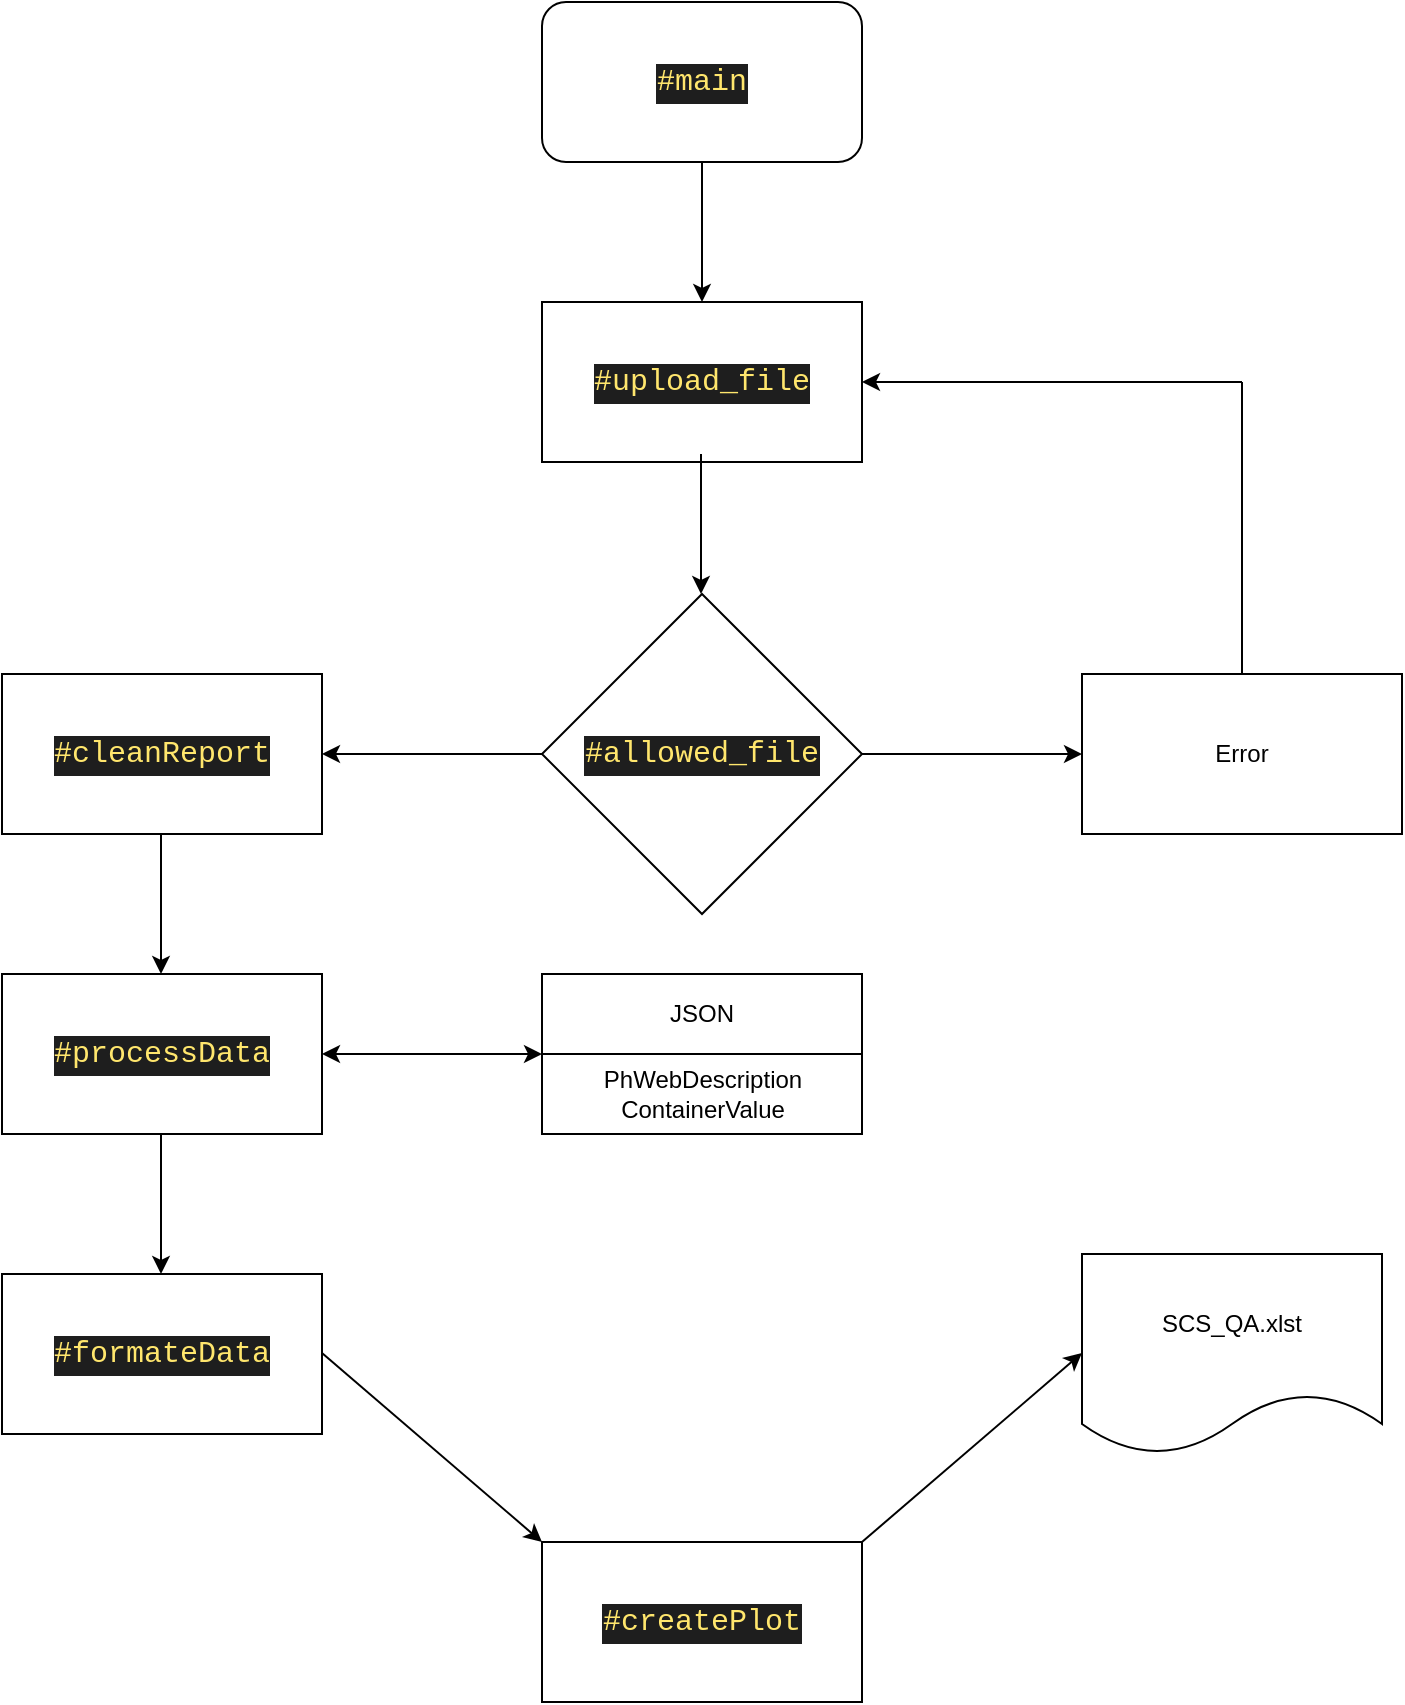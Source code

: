 <mxfile>
    <diagram id="tub1gyYBaW6fBHoP5Xp-" name="Page-1">
        <mxGraphModel dx="890" dy="792" grid="1" gridSize="10" guides="1" tooltips="1" connect="1" arrows="1" fold="1" page="1" pageScale="1" pageWidth="850" pageHeight="1100" math="0" shadow="0">
            <root>
                <mxCell id="0"/>
                <mxCell id="1" parent="0"/>
                <mxCell id="9" value="&lt;div style=&quot;color: rgb(187, 187, 187); background-color: rgb(30, 30, 30); font-family: Consolas, &amp;quot;Courier New&amp;quot;, monospace; font-size: 15px; line-height: 20px;&quot;&gt;&lt;span style=&quot;color: #ffe66d;&quot;&gt;#&lt;/span&gt;&lt;span style=&quot;color: rgb(255, 230, 109);&quot;&gt;main&lt;/span&gt;&lt;/div&gt;" style="rounded=1;whiteSpace=wrap;html=1;strokeColor=default;fontFamily=Helvetica;fontSize=12;fontColor=default;fillColor=default;" parent="1" vertex="1">
                    <mxGeometry x="370" y="100" width="160" height="80" as="geometry"/>
                </mxCell>
                <mxCell id="10" value="" style="endArrow=classic;html=1;fontFamily=Helvetica;fontSize=12;fontColor=default;exitX=0.5;exitY=1;exitDx=0;exitDy=0;entryX=0.5;entryY=0;entryDx=0;entryDy=0;" parent="1" source="9" target="21" edge="1">
                    <mxGeometry width="50" height="50" relative="1" as="geometry">
                        <mxPoint x="400" y="330" as="sourcePoint"/>
                        <mxPoint x="450" y="220" as="targetPoint"/>
                    </mxGeometry>
                </mxCell>
                <mxCell id="21" value="&lt;div style=&quot;color: rgb(187, 187, 187); background-color: rgb(30, 30, 30); font-family: Consolas, &amp;quot;Courier New&amp;quot;, monospace; font-size: 15px; line-height: 20px;&quot;&gt;&lt;span style=&quot;color: #ffe66d;&quot;&gt;#upload_file&lt;/span&gt;&lt;/div&gt;" style="rounded=0;whiteSpace=wrap;html=1;strokeColor=default;fontFamily=Helvetica;fontSize=12;fontColor=default;fillColor=default;" parent="1" vertex="1">
                    <mxGeometry x="370" y="250" width="160" height="80" as="geometry"/>
                </mxCell>
                <mxCell id="22" value="&lt;div style=&quot;color: rgb(187, 187, 187); background-color: rgb(30, 30, 30); font-family: Consolas, &amp;quot;Courier New&amp;quot;, monospace; font-size: 15px; line-height: 20px;&quot;&gt;&lt;span style=&quot;color: #ffe66d;&quot;&gt;#allowed_file&lt;/span&gt;&lt;/div&gt;" style="rhombus;whiteSpace=wrap;html=1;strokeColor=default;fontFamily=Helvetica;fontSize=12;fontColor=default;fillColor=default;" parent="1" vertex="1">
                    <mxGeometry x="370" y="396" width="160" height="160" as="geometry"/>
                </mxCell>
                <mxCell id="23" value="" style="endArrow=classic;html=1;fontFamily=Helvetica;fontSize=12;fontColor=default;exitX=1;exitY=0.5;exitDx=0;exitDy=0;" parent="1" source="22" edge="1">
                    <mxGeometry width="50" height="50" relative="1" as="geometry">
                        <mxPoint x="590" y="466" as="sourcePoint"/>
                        <mxPoint x="640" y="476" as="targetPoint"/>
                    </mxGeometry>
                </mxCell>
                <mxCell id="27" value="" style="endArrow=classic;html=1;fontFamily=Helvetica;fontSize=12;fontColor=default;exitX=0;exitY=0.5;exitDx=0;exitDy=0;" parent="1" source="22" edge="1">
                    <mxGeometry width="50" height="50" relative="1" as="geometry">
                        <mxPoint x="260" y="475.5" as="sourcePoint"/>
                        <mxPoint x="260" y="476" as="targetPoint"/>
                    </mxGeometry>
                </mxCell>
                <mxCell id="29" value="&lt;div style=&quot;color: rgb(187, 187, 187); background-color: rgb(30, 30, 30); font-family: Consolas, &amp;quot;Courier New&amp;quot;, monospace; font-size: 15px; line-height: 20px;&quot;&gt;&lt;div style=&quot;line-height: 20px;&quot;&gt;&lt;span style=&quot;color: #ffe66d;&quot;&gt;#&lt;/span&gt;&lt;span style=&quot;color: rgb(255, 230, 109);&quot;&gt;cleanReport&lt;/span&gt;&lt;/div&gt;&lt;/div&gt;" style="rounded=0;whiteSpace=wrap;html=1;strokeColor=default;fontFamily=Helvetica;fontSize=12;fontColor=default;fillColor=default;" parent="1" vertex="1">
                    <mxGeometry x="100" y="436" width="160" height="80" as="geometry"/>
                </mxCell>
                <mxCell id="30" value="&lt;div style=&quot;background-color: rgb(30, 30, 30); font-family: Consolas, &amp;quot;Courier New&amp;quot;, monospace; font-size: 15px; line-height: 20px;&quot;&gt;&lt;div style=&quot;line-height: 20px;&quot;&gt;&lt;font color=&quot;#ffe66d&quot;&gt;#processData&lt;/font&gt;&lt;/div&gt;&lt;/div&gt;" style="rounded=0;whiteSpace=wrap;html=1;strokeColor=default;fontFamily=Helvetica;fontSize=12;fontColor=default;fillColor=default;" parent="1" vertex="1">
                    <mxGeometry x="100" y="586" width="160" height="80" as="geometry"/>
                </mxCell>
                <mxCell id="31" value="" style="endArrow=classic;html=1;fontFamily=Helvetica;fontSize=12;fontColor=default;exitX=0.5;exitY=1;exitDx=0;exitDy=0;entryX=0.5;entryY=0;entryDx=0;entryDy=0;" parent="1" edge="1">
                    <mxGeometry width="50" height="50" relative="1" as="geometry">
                        <mxPoint x="179.5" y="516" as="sourcePoint"/>
                        <mxPoint x="179.5" y="586" as="targetPoint"/>
                    </mxGeometry>
                </mxCell>
                <mxCell id="34" value="" style="endArrow=classic;html=1;fontFamily=Helvetica;fontSize=12;fontColor=default;exitX=0.5;exitY=1;exitDx=0;exitDy=0;entryX=0.5;entryY=0;entryDx=0;entryDy=0;" parent="1" edge="1">
                    <mxGeometry width="50" height="50" relative="1" as="geometry">
                        <mxPoint x="179.5" y="666" as="sourcePoint"/>
                        <mxPoint x="179.5" y="736" as="targetPoint"/>
                    </mxGeometry>
                </mxCell>
                <mxCell id="37" value="JSON" style="swimlane;fontStyle=0;childLayout=stackLayout;horizontal=1;startSize=40;horizontalStack=0;resizeParent=1;resizeParentMax=0;resizeLast=0;collapsible=1;marginBottom=0;whiteSpace=wrap;html=1;strokeColor=default;fontFamily=Helvetica;fontSize=12;fontColor=default;fillColor=default;" parent="1" vertex="1">
                    <mxGeometry x="370" y="586" width="160" height="80" as="geometry"/>
                </mxCell>
                <mxCell id="58" value="PhWebDescription&lt;br&gt;ContainerValue" style="text;html=1;align=center;verticalAlign=middle;resizable=0;points=[];autosize=1;strokeColor=none;fillColor=none;fontSize=12;fontFamily=Helvetica;fontColor=default;" parent="37" vertex="1">
                    <mxGeometry y="40" width="160" height="40" as="geometry"/>
                </mxCell>
                <mxCell id="41" value="" style="endArrow=classic;startArrow=classic;html=1;fontFamily=Helvetica;fontSize=12;fontColor=default;exitX=1;exitY=0.5;exitDx=0;exitDy=0;entryX=0;entryY=0.5;entryDx=0;entryDy=0;" parent="1" source="30" target="37" edge="1">
                    <mxGeometry width="50" height="50" relative="1" as="geometry">
                        <mxPoint x="400" y="756" as="sourcePoint"/>
                        <mxPoint x="370" y="691" as="targetPoint"/>
                    </mxGeometry>
                </mxCell>
                <mxCell id="42" value="&lt;div style=&quot;background-color: rgb(30, 30, 30); font-family: Consolas, &amp;quot;Courier New&amp;quot;, monospace; font-size: 15px; line-height: 20px;&quot;&gt;&lt;div style=&quot;line-height: 20px;&quot;&gt;&lt;font color=&quot;#ffe66d&quot;&gt;#formateData&lt;/font&gt;&lt;/div&gt;&lt;/div&gt;" style="rounded=0;whiteSpace=wrap;html=1;strokeColor=default;fontFamily=Helvetica;fontSize=12;fontColor=default;fillColor=default;" parent="1" vertex="1">
                    <mxGeometry x="100" y="736" width="160" height="80" as="geometry"/>
                </mxCell>
                <mxCell id="44" value="" style="endArrow=classic;html=1;fontFamily=Helvetica;fontSize=12;fontColor=default;exitX=1;exitY=0.5;exitDx=0;exitDy=0;entryX=0;entryY=0;entryDx=0;entryDy=0;" parent="1" target="45" edge="1">
                    <mxGeometry width="50" height="50" relative="1" as="geometry">
                        <mxPoint x="260" y="775.5" as="sourcePoint"/>
                        <mxPoint x="370" y="775.5" as="targetPoint"/>
                    </mxGeometry>
                </mxCell>
                <mxCell id="45" value="&lt;div style=&quot;background-color: rgb(30, 30, 30); font-family: Consolas, &amp;quot;Courier New&amp;quot;, monospace; font-size: 15px; line-height: 20px;&quot;&gt;&lt;div style=&quot;line-height: 20px;&quot;&gt;&lt;font color=&quot;#ffe66d&quot;&gt;#createPlot&lt;/font&gt;&lt;/div&gt;&lt;/div&gt;" style="rounded=0;whiteSpace=wrap;html=1;strokeColor=default;fontFamily=Helvetica;fontSize=12;fontColor=default;fillColor=default;" parent="1" vertex="1">
                    <mxGeometry x="370" y="870" width="160" height="80" as="geometry"/>
                </mxCell>
                <mxCell id="48" value="" style="endArrow=classic;html=1;fontFamily=Helvetica;fontSize=12;fontColor=default;exitX=1;exitY=0;exitDx=0;exitDy=0;" parent="1" source="45" edge="1">
                    <mxGeometry width="50" height="50" relative="1" as="geometry">
                        <mxPoint x="530" y="775.5" as="sourcePoint"/>
                        <mxPoint x="640" y="775.5" as="targetPoint"/>
                    </mxGeometry>
                </mxCell>
                <mxCell id="53" value="Error" style="rounded=0;whiteSpace=wrap;html=1;strokeColor=default;fontFamily=Helvetica;fontSize=12;fontColor=default;fillColor=default;" parent="1" vertex="1">
                    <mxGeometry x="640" y="436" width="160" height="80" as="geometry"/>
                </mxCell>
                <mxCell id="55" value="" style="endArrow=none;html=1;fontFamily=Helvetica;fontSize=12;fontColor=default;exitX=0.5;exitY=0;exitDx=0;exitDy=0;" parent="1" source="53" edge="1">
                    <mxGeometry width="50" height="50" relative="1" as="geometry">
                        <mxPoint x="400" y="330" as="sourcePoint"/>
                        <mxPoint x="720" y="290" as="targetPoint"/>
                    </mxGeometry>
                </mxCell>
                <mxCell id="56" value="" style="endArrow=classic;html=1;fontFamily=Helvetica;fontSize=12;fontColor=default;entryX=1;entryY=0.5;entryDx=0;entryDy=0;" parent="1" target="21" edge="1">
                    <mxGeometry width="50" height="50" relative="1" as="geometry">
                        <mxPoint x="720" y="290" as="sourcePoint"/>
                        <mxPoint x="450" y="280" as="targetPoint"/>
                    </mxGeometry>
                </mxCell>
                <mxCell id="60" value="SCS_QA.xlst" style="shape=document;whiteSpace=wrap;html=1;boundedLbl=1;strokeColor=default;fontFamily=Helvetica;fontSize=12;fontColor=default;fillColor=default;" parent="1" vertex="1">
                    <mxGeometry x="640" y="726" width="150" height="100" as="geometry"/>
                </mxCell>
                <mxCell id="61" value="" style="endArrow=classic;html=1;fontFamily=Helvetica;fontSize=12;fontColor=default;exitX=0.5;exitY=1;exitDx=0;exitDy=0;entryX=0.5;entryY=0;entryDx=0;entryDy=0;" parent="1" edge="1">
                    <mxGeometry width="50" height="50" relative="1" as="geometry">
                        <mxPoint x="449.5" y="326" as="sourcePoint"/>
                        <mxPoint x="449.5" y="396" as="targetPoint"/>
                    </mxGeometry>
                </mxCell>
            </root>
        </mxGraphModel>
    </diagram>
</mxfile>